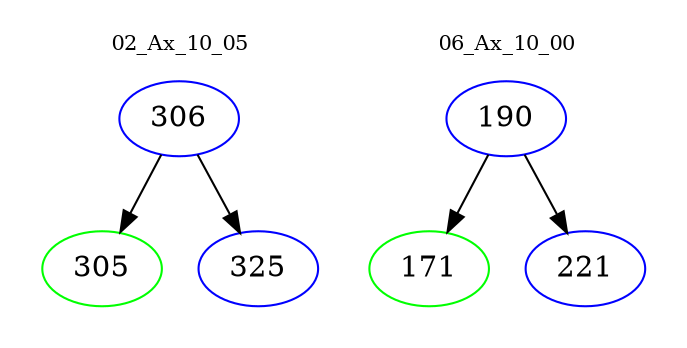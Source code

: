digraph{
subgraph cluster_0 {
color = white
label = "02_Ax_10_05";
fontsize=10;
T0_306 [label="306", color="blue"]
T0_306 -> T0_305 [color="black"]
T0_305 [label="305", color="green"]
T0_306 -> T0_325 [color="black"]
T0_325 [label="325", color="blue"]
}
subgraph cluster_1 {
color = white
label = "06_Ax_10_00";
fontsize=10;
T1_190 [label="190", color="blue"]
T1_190 -> T1_171 [color="black"]
T1_171 [label="171", color="green"]
T1_190 -> T1_221 [color="black"]
T1_221 [label="221", color="blue"]
}
}
